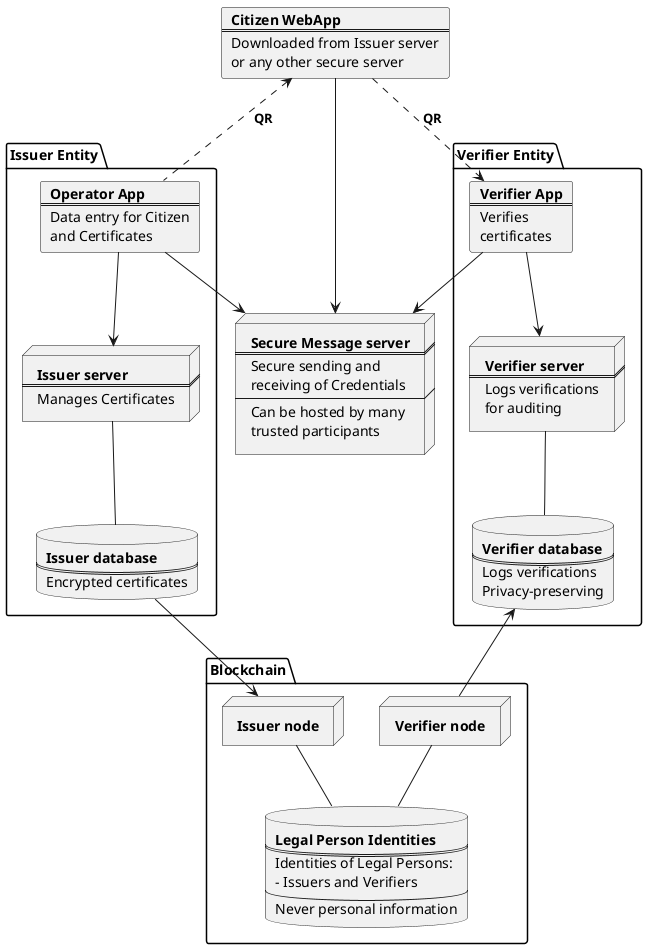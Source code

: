 @startuml SafeIsland_Components


package "Issuer Entity" {


  card OperatorApp [
    <b>Operator App
    ====
    Data entry for Citizen
    and Certificates
  ]


  node IssuerServer [
    <b>Issuer server
    ====
    Manages Certificates
  ]

  database IssuerDatabase [
    <b>Issuer database
    ====
    Encrypted certificates
  ]

}

  card CitizenApp [
    <b>Citizen WebApp
    ====
    Downloaded from Issuer server
    or any other secure server
  ]

  node SecureMessageServer [
    <b>Secure Message server
    ====
    Secure sending and
    receiving of Credentials
    ---
    Can be hosted by many
    trusted participants
  ]



package "Verifier Entity" {

  card VerifierApp [
    <b>Verifier App
    ====
    Verifies
    certificates
  ]


  node VerifierServer [
    <b>Verifier server
    ====
    Logs verifications
    for auditing
  ]

  database VerifierDatabase [
    <b>Verifier database
    ====
    Logs verifications
    Privacy-preserving
  ]


}

package Blockchain {

  database Identities [
    <b>Legal Person Identities
    ====
    Identities of Legal Persons:
    - Issuers and Verifiers
    ----
    Never personal information
  ]

  node VerifierNode [
    <b>Verifier node
  ]

  node IssuerNode [
    <b>Issuer node
  ]

}

OperatorApp .u.> CitizenApp: <b>QR</b>
OperatorApp --> IssuerServer
IssuerServer -- IssuerDatabase
OperatorApp --> SecureMessageServer
CitizenApp --> SecureMessageServer
CitizenApp .d.> VerifierApp: <b>QR</b>
VerifierApp --> SecureMessageServer

VerifierApp --> VerifierServer
VerifierServer -- VerifierDatabase

IssuerDatabase --> IssuerNode
VerifierNode -u-> VerifierDatabase

IssuerNode -- Identities
VerifierNode -- Identities

@enduml

